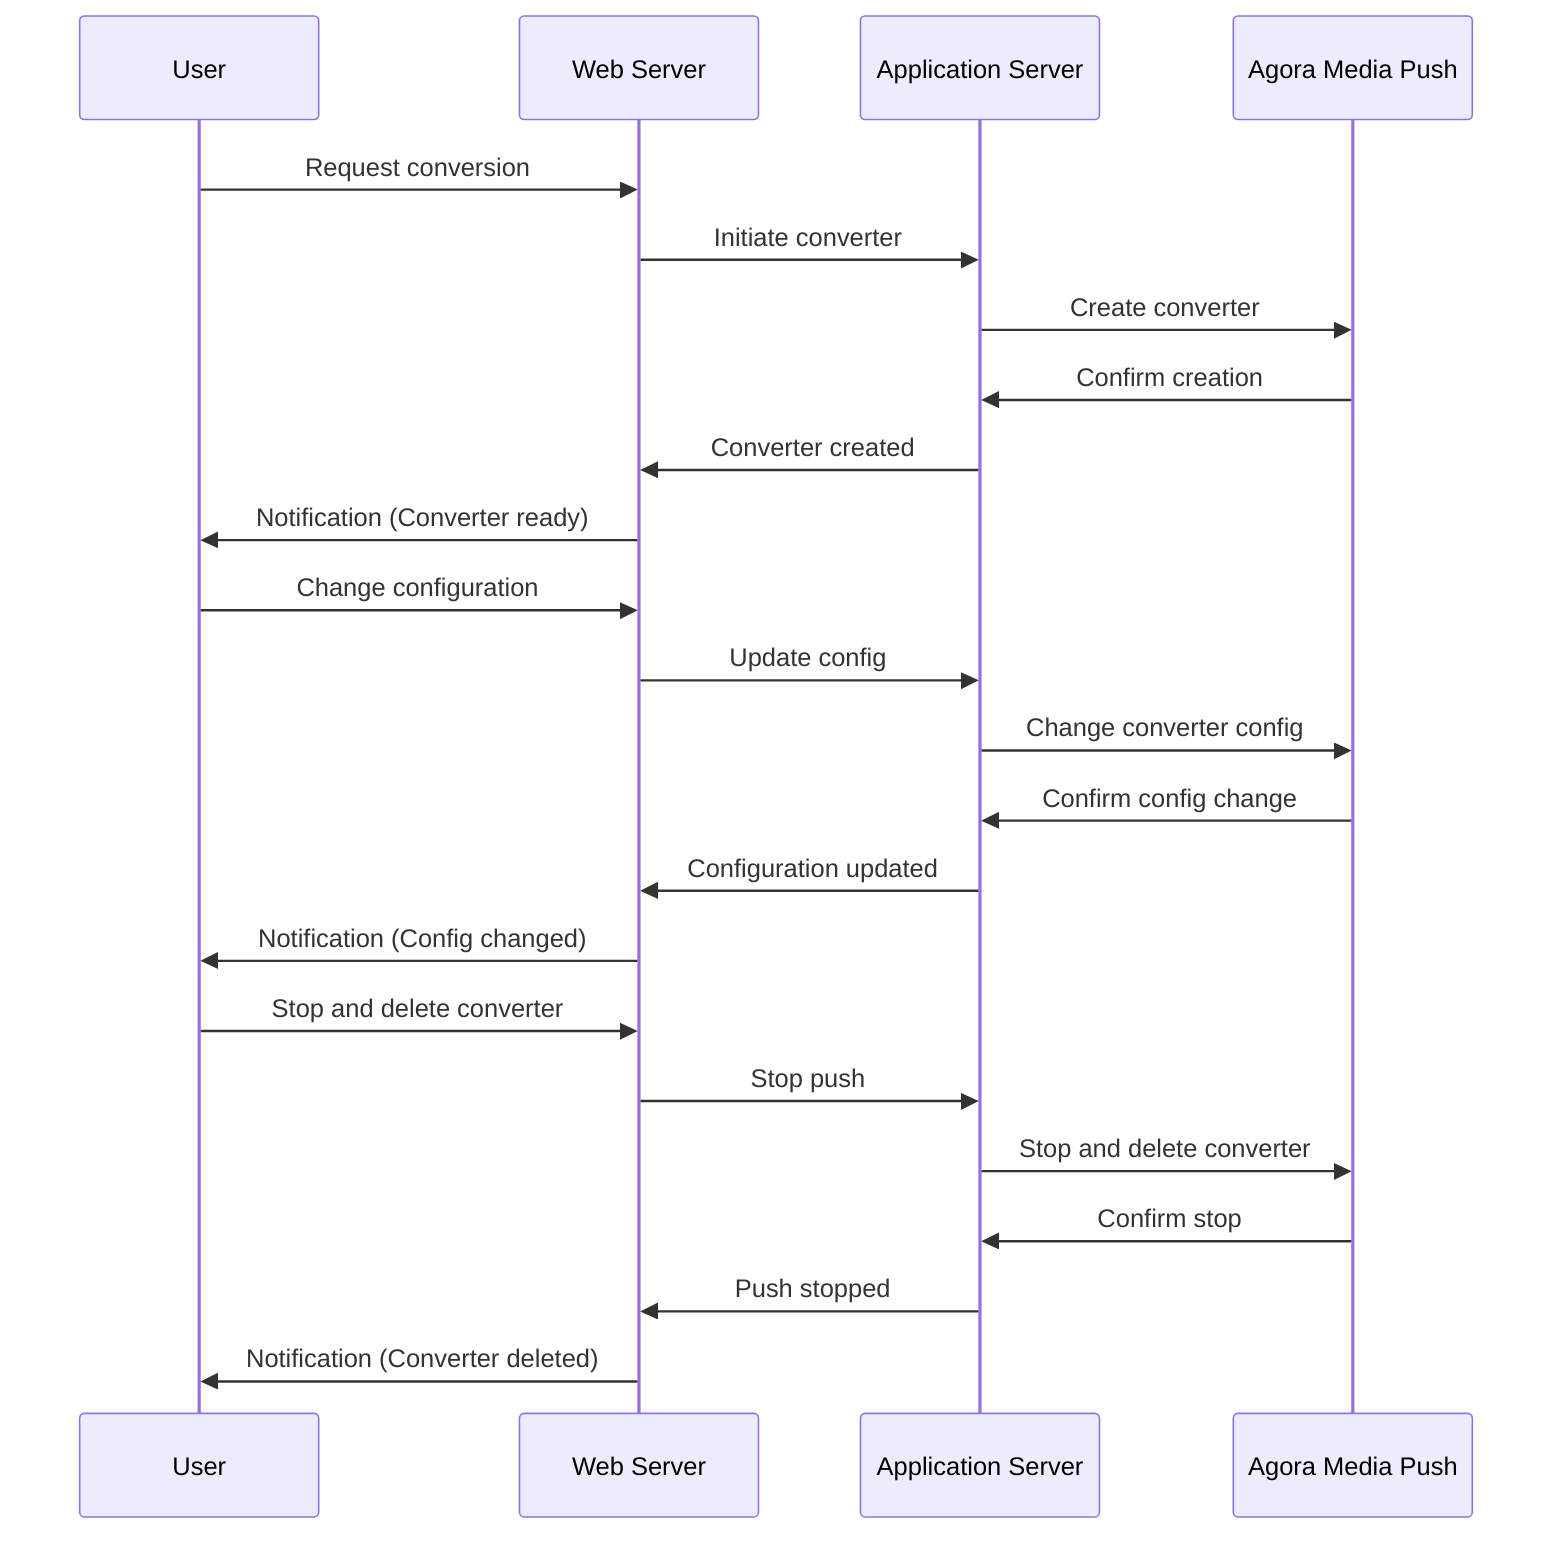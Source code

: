sequenceDiagram
    participant User
    participant WebServer as Web Server
    participant AppServer as Application Server
    participant AgoraService as Agora Media Push

    User->>WebServer: Request conversion
    WebServer->>AppServer: Initiate converter
    AppServer->>AgoraService: Create converter
    AgoraService->>AppServer: Confirm creation
    AppServer->>WebServer: Converter created
    WebServer->>User: Notification (Converter ready)

    User->>WebServer: Change configuration
    WebServer->>AppServer: Update config
    AppServer->>AgoraService: Change converter config
    AgoraService->>AppServer: Confirm config change
    AppServer->>WebServer: Configuration updated
    WebServer->>User: Notification (Config changed)

    User->>WebServer: Stop and delete converter
    WebServer->>AppServer: Stop push
    AppServer->>AgoraService: Stop and delete converter
    AgoraService->>AppServer: Confirm stop
    AppServer->>WebServer: Push stopped
    WebServer->>User: Notification (Converter deleted)